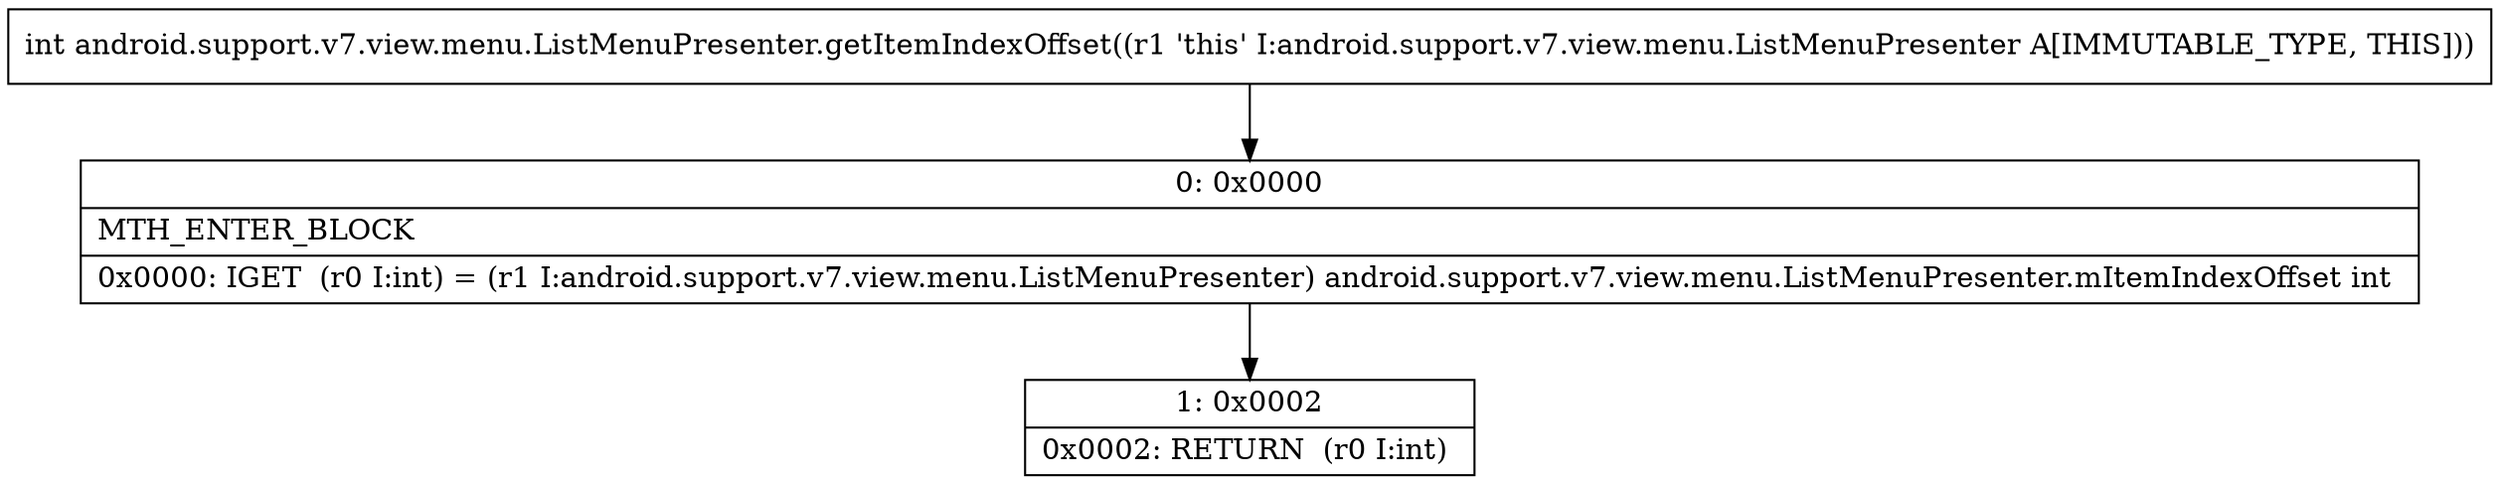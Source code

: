 digraph "CFG forandroid.support.v7.view.menu.ListMenuPresenter.getItemIndexOffset()I" {
Node_0 [shape=record,label="{0\:\ 0x0000|MTH_ENTER_BLOCK\l|0x0000: IGET  (r0 I:int) = (r1 I:android.support.v7.view.menu.ListMenuPresenter) android.support.v7.view.menu.ListMenuPresenter.mItemIndexOffset int \l}"];
Node_1 [shape=record,label="{1\:\ 0x0002|0x0002: RETURN  (r0 I:int) \l}"];
MethodNode[shape=record,label="{int android.support.v7.view.menu.ListMenuPresenter.getItemIndexOffset((r1 'this' I:android.support.v7.view.menu.ListMenuPresenter A[IMMUTABLE_TYPE, THIS])) }"];
MethodNode -> Node_0;
Node_0 -> Node_1;
}

